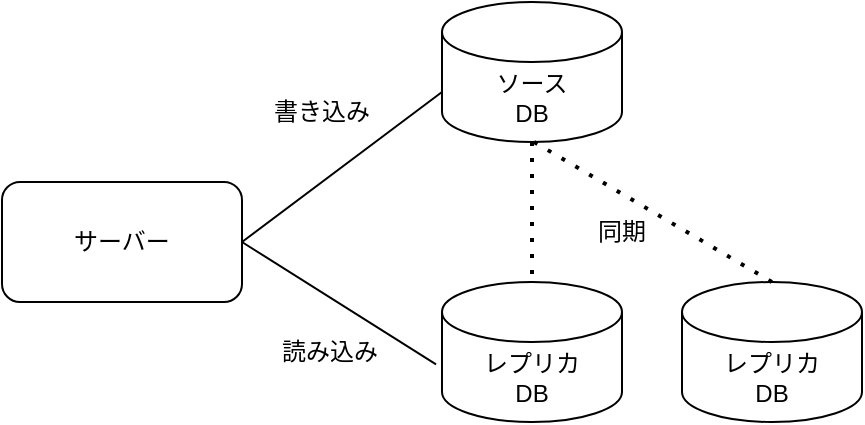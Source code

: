 <mxfile>
    <diagram id="AyAenQ3ENkr3PZhJG4Eq" name="Page-1">
        <mxGraphModel dx="904" dy="451" grid="1" gridSize="10" guides="1" tooltips="1" connect="1" arrows="1" fold="1" page="1" pageScale="1" pageWidth="850" pageHeight="1100" math="0" shadow="0">
            <root>
                <mxCell id="0"/>
                <mxCell id="1" parent="0"/>
                <mxCell id="16" value="サーバー" style="rounded=1;whiteSpace=wrap;html=1;" parent="1" vertex="1">
                    <mxGeometry x="254" y="570" width="120" height="60" as="geometry"/>
                </mxCell>
                <mxCell id="17" value="レプリカ&lt;br&gt;DB" style="shape=cylinder3;whiteSpace=wrap;html=1;boundedLbl=1;backgroundOutline=1;size=15;" parent="1" vertex="1">
                    <mxGeometry x="474" y="620" width="90" height="70" as="geometry"/>
                </mxCell>
                <mxCell id="18" value="" style="endArrow=none;html=1;entryX=1;entryY=0.5;entryDx=0;entryDy=0;exitX=-0.033;exitY=0.588;exitDx=0;exitDy=0;exitPerimeter=0;" parent="1" source="17" target="16" edge="1">
                    <mxGeometry width="50" height="50" relative="1" as="geometry">
                        <mxPoint x="264" y="560" as="sourcePoint"/>
                        <mxPoint x="214" y="560" as="targetPoint"/>
                    </mxGeometry>
                </mxCell>
                <mxCell id="19" value="ソース&lt;br&gt;DB" style="shape=cylinder3;whiteSpace=wrap;html=1;boundedLbl=1;backgroundOutline=1;size=15;" parent="1" vertex="1">
                    <mxGeometry x="474" y="480" width="90" height="70" as="geometry"/>
                </mxCell>
                <mxCell id="20" value="" style="endArrow=none;html=1;exitX=0;exitY=0;exitDx=0;exitDy=45;exitPerimeter=0;" parent="1" source="19" edge="1">
                    <mxGeometry width="50" height="50" relative="1" as="geometry">
                        <mxPoint x="471.03" y="681.16" as="sourcePoint"/>
                        <mxPoint x="374" y="600" as="targetPoint"/>
                    </mxGeometry>
                </mxCell>
                <mxCell id="21" value="書き込み" style="text;html=1;strokeColor=none;fillColor=none;align=center;verticalAlign=middle;whiteSpace=wrap;rounded=0;" parent="1" vertex="1">
                    <mxGeometry x="384" y="520" width="60" height="30" as="geometry"/>
                </mxCell>
                <mxCell id="22" value="読み込み" style="text;html=1;strokeColor=none;fillColor=none;align=center;verticalAlign=middle;whiteSpace=wrap;rounded=0;" parent="1" vertex="1">
                    <mxGeometry x="388" y="640" width="60" height="30" as="geometry"/>
                </mxCell>
                <mxCell id="23" value="" style="endArrow=none;dashed=1;html=1;dashPattern=1 3;strokeWidth=2;entryX=0.5;entryY=0;entryDx=0;entryDy=0;entryPerimeter=0;exitX=0.5;exitY=1;exitDx=0;exitDy=0;exitPerimeter=0;" parent="1" source="19" target="17" edge="1">
                    <mxGeometry width="50" height="50" relative="1" as="geometry">
                        <mxPoint x="334" y="500" as="sourcePoint"/>
                        <mxPoint x="384" y="450" as="targetPoint"/>
                    </mxGeometry>
                </mxCell>
                <mxCell id="24" value="同期" style="text;html=1;strokeColor=none;fillColor=none;align=center;verticalAlign=middle;whiteSpace=wrap;rounded=0;" parent="1" vertex="1">
                    <mxGeometry x="534" y="580" width="60" height="30" as="geometry"/>
                </mxCell>
                <mxCell id="44" value="レプリカ&lt;br&gt;DB" style="shape=cylinder3;whiteSpace=wrap;html=1;boundedLbl=1;backgroundOutline=1;size=15;" parent="1" vertex="1">
                    <mxGeometry x="594" y="620" width="90" height="70" as="geometry"/>
                </mxCell>
                <mxCell id="45" value="" style="endArrow=none;dashed=1;html=1;dashPattern=1 3;strokeWidth=2;entryX=0.5;entryY=0;entryDx=0;entryDy=0;entryPerimeter=0;" parent="1" target="44" edge="1">
                    <mxGeometry width="50" height="50" relative="1" as="geometry">
                        <mxPoint x="520" y="550" as="sourcePoint"/>
                        <mxPoint x="529" y="630" as="targetPoint"/>
                    </mxGeometry>
                </mxCell>
            </root>
        </mxGraphModel>
    </diagram>
</mxfile>
